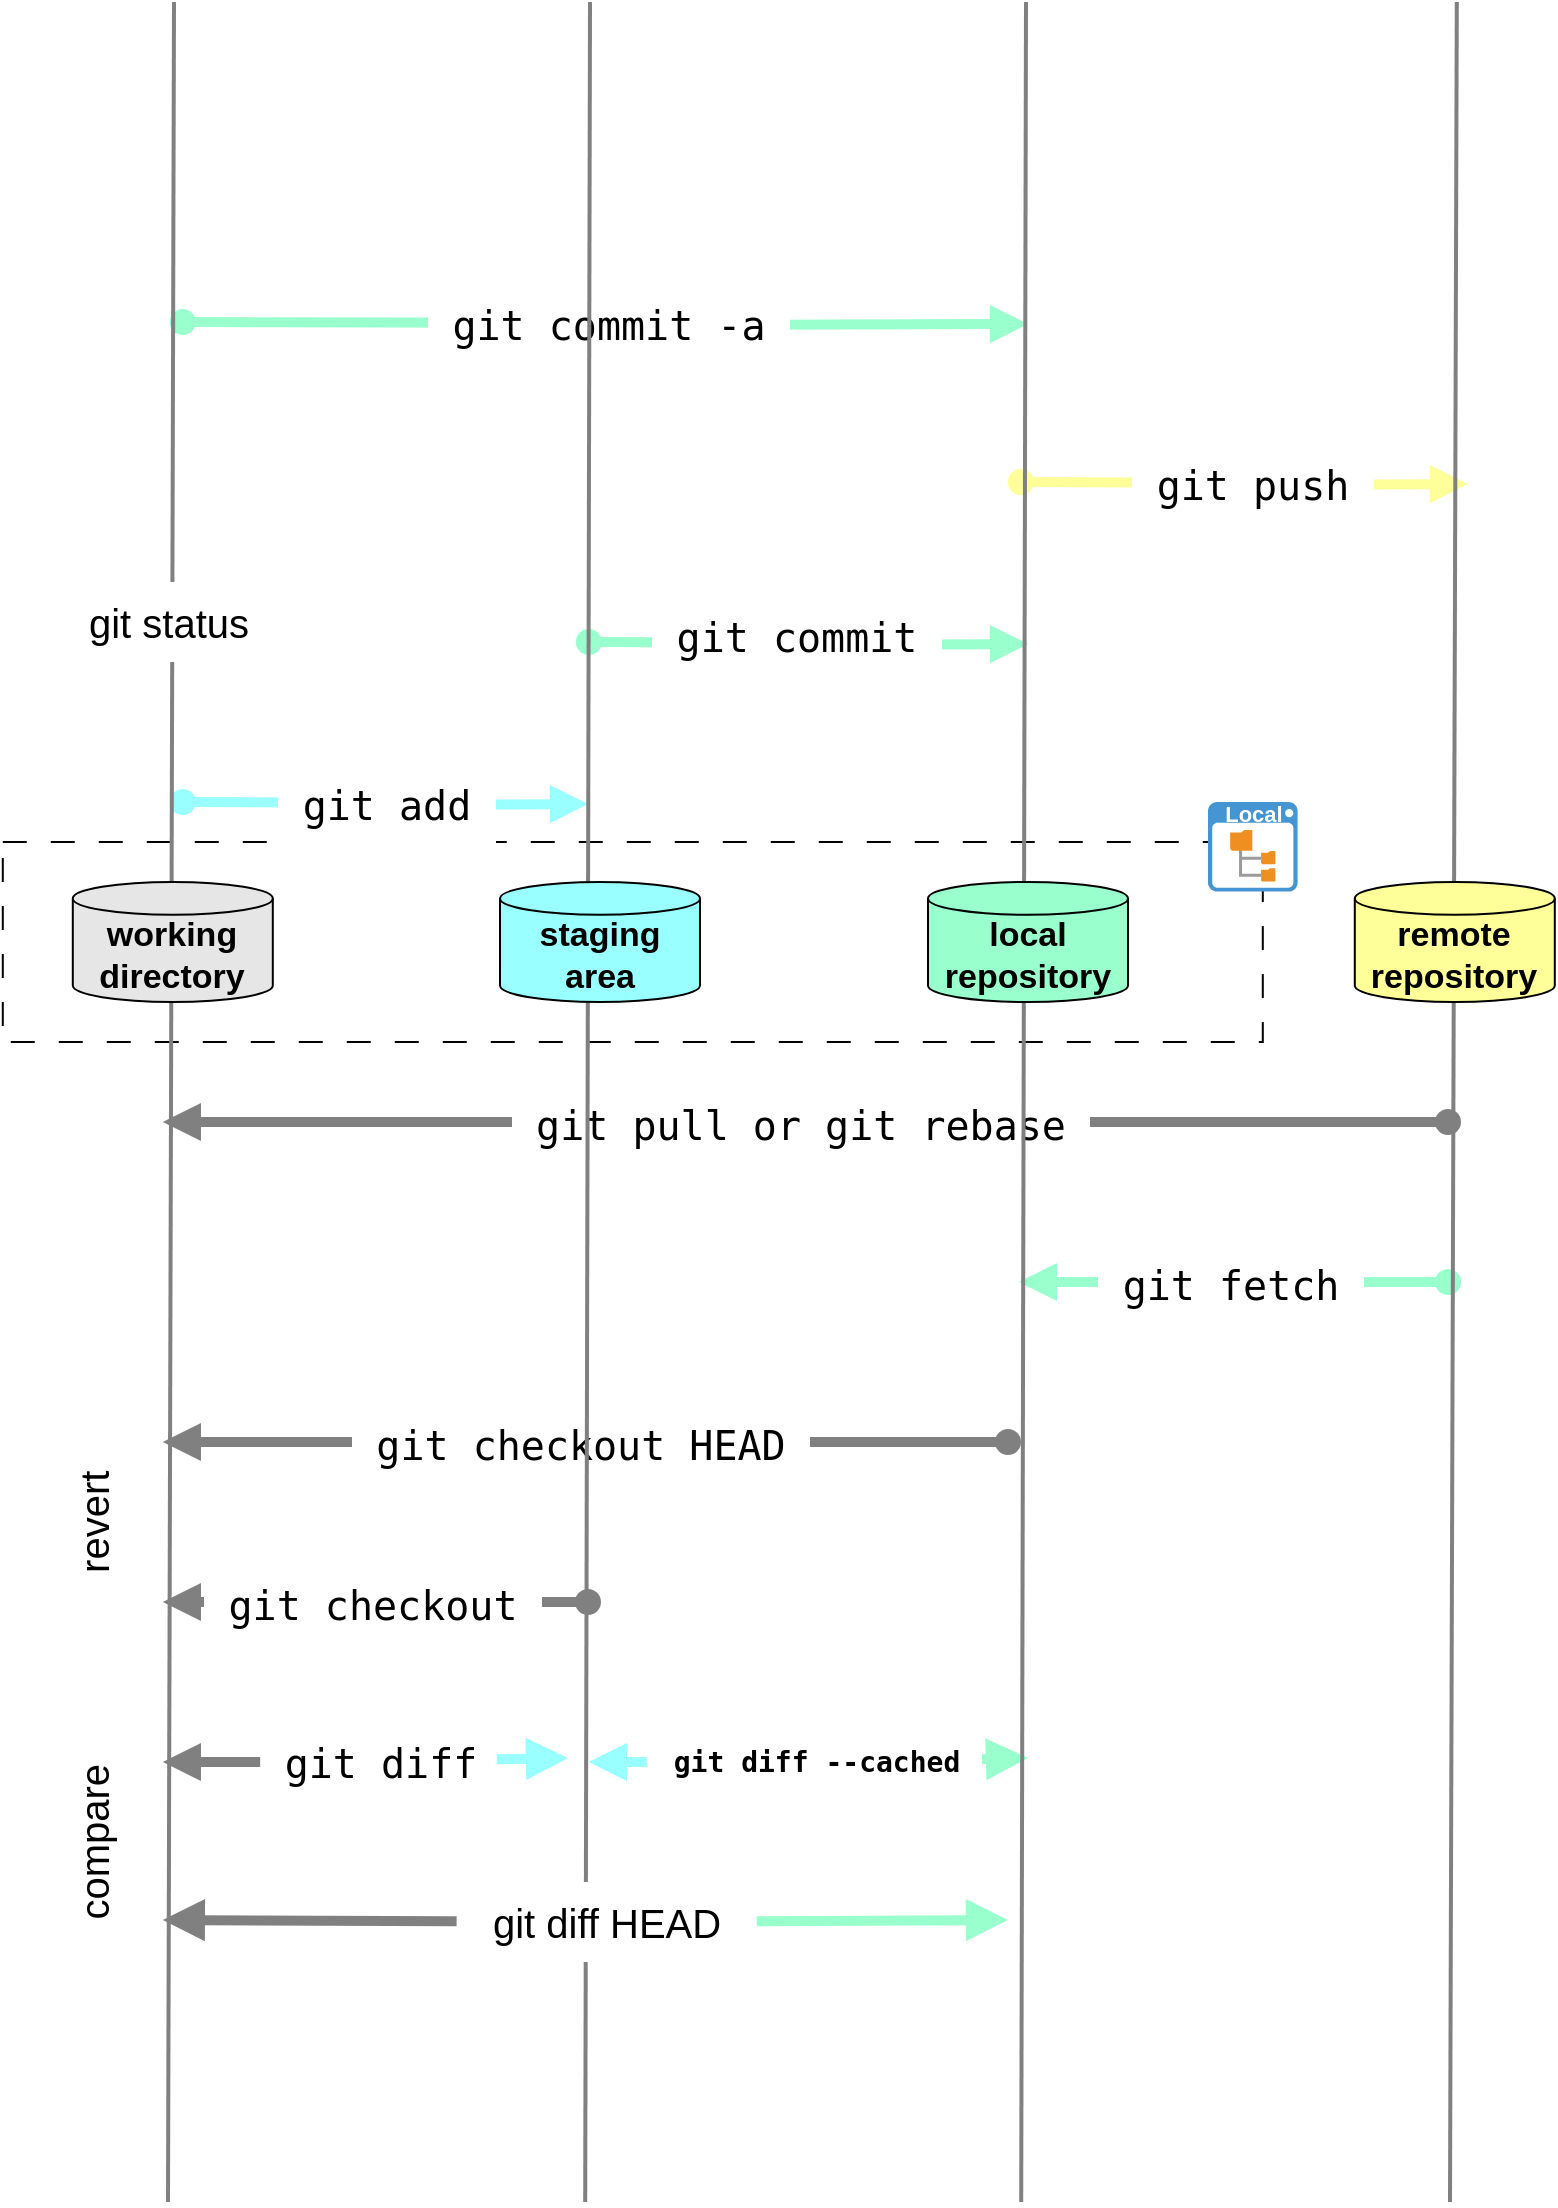 <mxfile version="24.0.7" type="github" pages="3">
  <diagram name="3 areas" id="zJqC7b9IynARBR749QTm">
    <mxGraphModel dx="1202" dy="542" grid="1" gridSize="10" guides="1" tooltips="1" connect="1" arrows="1" fold="1" page="1" pageScale="1" pageWidth="827" pageHeight="1169" math="0" shadow="0">
      <root>
        <mxCell id="0" />
        <mxCell id="1" parent="0" />
        <mxCell id="27pTSMQi8Gh_r-mLNvT4-14" value="" style="rounded=0;whiteSpace=wrap;html=1;hachureGap=4;fontFamily=Architects Daughter;fontSource=https%3A%2F%2Ffonts.googleapis.com%2Fcss%3Ffamily%3DArchitects%2BDaughter;fillColor=none;dashed=1;dashPattern=12 12;" vertex="1" parent="1">
          <mxGeometry x="37.4" y="440" width="630" height="100" as="geometry" />
        </mxCell>
        <mxCell id="0hkWVxESS4iukIDbZFaX-29" value="&lt;pre&gt;&lt;br&gt;&lt;/pre&gt;" style="html=1;verticalAlign=bottom;startArrow=oval;startFill=1;endArrow=block;startSize=8;curved=0;rounded=0;shadow=0;strokeColor=#99FFCC;align=center;fontFamily=Helvetica;fontSize=11;fontColor=default;labelBackgroundColor=default;edgeStyle=orthogonalEdgeStyle;flowAnimation=0;strokeWidth=5;" parent="1" edge="1">
          <mxGeometry x="0.002" width="60" relative="1" as="geometry">
            <mxPoint x="127.4" y="180.0" as="sourcePoint" />
            <mxPoint x="550" y="181" as="targetPoint" />
            <mxPoint as="offset" />
          </mxGeometry>
        </mxCell>
        <mxCell id="0hkWVxESS4iukIDbZFaX-36" value="&lt;pre&gt;&lt;font style=&quot;font-size: 20px;&quot;&gt; git commit -a &lt;/font&gt;&lt;/pre&gt;" style="edgeLabel;html=1;align=center;verticalAlign=middle;resizable=0;points=[];fontFamily=Helvetica;fontSize=11;fontColor=default;labelBackgroundColor=default;" parent="0hkWVxESS4iukIDbZFaX-29" vertex="1" connectable="0">
          <mxGeometry x="0.009" y="1" relative="1" as="geometry">
            <mxPoint as="offset" />
          </mxGeometry>
        </mxCell>
        <mxCell id="0hkWVxESS4iukIDbZFaX-25" value="&lt;pre&gt;&lt;br&gt;&lt;/pre&gt;" style="html=1;verticalAlign=bottom;startArrow=oval;startFill=1;endArrow=block;startSize=8;curved=0;rounded=0;shadow=0;strokeColor=#99FFCC;align=center;fontFamily=Helvetica;fontSize=11;fontColor=default;labelBackgroundColor=default;edgeStyle=orthogonalEdgeStyle;flowAnimation=0;strokeWidth=5;" parent="1" edge="1">
          <mxGeometry x="0.002" width="60" relative="1" as="geometry">
            <mxPoint x="330.4" y="340.0" as="sourcePoint" />
            <mxPoint x="550" y="341" as="targetPoint" />
            <mxPoint as="offset" />
          </mxGeometry>
        </mxCell>
        <mxCell id="0hkWVxESS4iukIDbZFaX-34" value="&lt;pre&gt;&lt;font style=&quot;font-size: 20px;&quot;&gt; git commit &lt;/font&gt;&lt;/pre&gt;" style="edgeLabel;html=1;align=center;verticalAlign=middle;resizable=0;points=[];fontFamily=Helvetica;fontSize=11;fontColor=default;labelBackgroundColor=default;" parent="0hkWVxESS4iukIDbZFaX-25" vertex="1" connectable="0">
          <mxGeometry x="-0.06" y="4" relative="1" as="geometry">
            <mxPoint as="offset" />
          </mxGeometry>
        </mxCell>
        <mxCell id="0hkWVxESS4iukIDbZFaX-26" value="&lt;pre&gt;&lt;br&gt;&lt;/pre&gt;" style="html=1;verticalAlign=bottom;startArrow=oval;startFill=1;endArrow=block;startSize=8;curved=0;rounded=0;shadow=0;strokeColor=#99FFFF;align=center;fontFamily=Helvetica;fontSize=11;fontColor=default;labelBackgroundColor=default;edgeStyle=orthogonalEdgeStyle;flowAnimation=0;strokeWidth=5;" parent="1" edge="1">
          <mxGeometry x="0.002" width="60" relative="1" as="geometry">
            <mxPoint x="127.4" y="420.0" as="sourcePoint" />
            <mxPoint x="330" y="421" as="targetPoint" />
            <mxPoint as="offset" />
          </mxGeometry>
        </mxCell>
        <mxCell id="0hkWVxESS4iukIDbZFaX-35" value="&lt;pre&gt;&lt;font style=&quot;font-size: 20px;&quot;&gt; git add &lt;/font&gt;&lt;/pre&gt;" style="edgeLabel;html=1;align=center;verticalAlign=middle;resizable=0;points=[];fontFamily=Helvetica;fontSize=11;fontColor=default;labelBackgroundColor=default;" parent="0hkWVxESS4iukIDbZFaX-26" vertex="1" connectable="0">
          <mxGeometry x="0.007" y="1" relative="1" as="geometry">
            <mxPoint x="-1" as="offset" />
          </mxGeometry>
        </mxCell>
        <mxCell id="0hkWVxESS4iukIDbZFaX-27" value="&lt;pre&gt;&lt;br&gt;&lt;/pre&gt;" style="html=1;verticalAlign=bottom;startArrow=oval;startFill=1;endArrow=block;startSize=8;curved=0;rounded=0;shadow=0;strokeColor=#FFFF99;align=center;fontFamily=Helvetica;fontSize=11;fontColor=default;labelBackgroundColor=default;edgeStyle=orthogonalEdgeStyle;flowAnimation=0;strokeWidth=5;" parent="1" edge="1">
          <mxGeometry x="0.002" width="60" relative="1" as="geometry">
            <mxPoint x="546.4" y="260.0" as="sourcePoint" />
            <mxPoint x="770" y="261" as="targetPoint" />
            <mxPoint as="offset" />
          </mxGeometry>
        </mxCell>
        <mxCell id="0hkWVxESS4iukIDbZFaX-31" value="&lt;pre&gt;&lt;font style=&quot;font-size: 20px;&quot;&gt; git push &lt;/font&gt;&lt;/pre&gt;" style="edgeLabel;html=1;align=center;verticalAlign=middle;resizable=0;points=[];fontFamily=Helvetica;fontSize=11;fontColor=default;labelBackgroundColor=default;" parent="0hkWVxESS4iukIDbZFaX-27" vertex="1" connectable="0">
          <mxGeometry x="0.031" y="1" relative="1" as="geometry">
            <mxPoint as="offset" />
          </mxGeometry>
        </mxCell>
        <mxCell id="0hkWVxESS4iukIDbZFaX-37" value="&lt;pre&gt;&lt;br&gt;&lt;/pre&gt;" style="html=1;verticalAlign=bottom;startArrow=oval;startFill=1;endArrow=block;startSize=8;curved=0;rounded=0;shadow=0;strokeColor=#808080;align=center;fontFamily=Helvetica;fontSize=11;fontColor=default;labelBackgroundColor=default;edgeStyle=orthogonalEdgeStyle;flowAnimation=0;strokeWidth=5;" parent="1" edge="1">
          <mxGeometry x="0.002" width="60" relative="1" as="geometry">
            <mxPoint x="760" y="580" as="sourcePoint" />
            <mxPoint x="117.4" y="580" as="targetPoint" />
            <mxPoint as="offset" />
          </mxGeometry>
        </mxCell>
        <mxCell id="0hkWVxESS4iukIDbZFaX-38" value="&lt;pre&gt;&lt;font style=&quot;font-size: 20px;&quot;&gt; git pull or git rebase &lt;/font&gt;&lt;/pre&gt;" style="edgeLabel;html=1;align=center;verticalAlign=middle;resizable=0;points=[];fontFamily=Helvetica;fontSize=11;fontColor=default;labelBackgroundColor=default;" parent="0hkWVxESS4iukIDbZFaX-37" vertex="1" connectable="0">
          <mxGeometry x="0.007" y="1" relative="1" as="geometry">
            <mxPoint x="-1" as="offset" />
          </mxGeometry>
        </mxCell>
        <mxCell id="0hkWVxESS4iukIDbZFaX-40" value="&lt;pre&gt;&lt;br&gt;&lt;/pre&gt;" style="html=1;verticalAlign=bottom;startArrow=oval;startFill=1;endArrow=block;startSize=8;curved=0;rounded=0;shadow=0;strokeColor=#99FFCC;align=center;fontFamily=Helvetica;fontSize=11;fontColor=default;labelBackgroundColor=default;edgeStyle=orthogonalEdgeStyle;flowAnimation=0;strokeWidth=5;" parent="1" edge="1">
          <mxGeometry x="0.002" width="60" relative="1" as="geometry">
            <mxPoint x="760" y="660" as="sourcePoint" />
            <mxPoint x="545.4" y="660" as="targetPoint" />
            <mxPoint as="offset" />
          </mxGeometry>
        </mxCell>
        <mxCell id="0hkWVxESS4iukIDbZFaX-41" value="&lt;pre&gt;&lt;font style=&quot;font-size: 20px;&quot;&gt; git fetch &lt;/font&gt;&lt;/pre&gt;" style="edgeLabel;html=1;align=center;verticalAlign=middle;resizable=0;points=[];fontFamily=Helvetica;fontSize=11;fontColor=default;labelBackgroundColor=default;" parent="0hkWVxESS4iukIDbZFaX-40" vertex="1" connectable="0">
          <mxGeometry x="0.007" y="1" relative="1" as="geometry">
            <mxPoint x="-1" as="offset" />
          </mxGeometry>
        </mxCell>
        <mxCell id="0hkWVxESS4iukIDbZFaX-42" value="&lt;pre&gt;&lt;br&gt;&lt;/pre&gt;" style="html=1;verticalAlign=bottom;startArrow=oval;startFill=1;endArrow=block;startSize=8;curved=0;rounded=0;shadow=0;strokeColor=#808080;align=center;fontFamily=Helvetica;fontSize=11;fontColor=default;labelBackgroundColor=default;edgeStyle=orthogonalEdgeStyle;flowAnimation=0;strokeWidth=5;" parent="1" edge="1">
          <mxGeometry x="0.002" width="60" relative="1" as="geometry">
            <mxPoint x="540" y="740" as="sourcePoint" />
            <mxPoint x="117.4" y="740" as="targetPoint" />
            <mxPoint as="offset" />
          </mxGeometry>
        </mxCell>
        <mxCell id="0hkWVxESS4iukIDbZFaX-43" value="&lt;pre&gt;&lt;font style=&quot;font-size: 20px;&quot;&gt; git checkout HEAD &lt;/font&gt;&lt;/pre&gt;" style="edgeLabel;html=1;align=center;verticalAlign=middle;resizable=0;points=[];fontFamily=Helvetica;fontSize=11;fontColor=default;labelBackgroundColor=default;" parent="0hkWVxESS4iukIDbZFaX-42" vertex="1" connectable="0">
          <mxGeometry x="0.007" y="1" relative="1" as="geometry">
            <mxPoint x="-1" as="offset" />
          </mxGeometry>
        </mxCell>
        <mxCell id="0hkWVxESS4iukIDbZFaX-44" value="&lt;pre&gt;&lt;br&gt;&lt;/pre&gt;" style="html=1;verticalAlign=bottom;startArrow=oval;startFill=1;endArrow=block;startSize=8;curved=0;rounded=0;shadow=0;strokeColor=#808080;align=center;fontFamily=Helvetica;fontSize=11;fontColor=default;labelBackgroundColor=default;edgeStyle=orthogonalEdgeStyle;flowAnimation=0;strokeWidth=5;" parent="1" edge="1">
          <mxGeometry x="0.002" width="60" relative="1" as="geometry">
            <mxPoint x="330" y="820" as="sourcePoint" />
            <mxPoint x="117.4" y="820" as="targetPoint" />
            <mxPoint as="offset" />
          </mxGeometry>
        </mxCell>
        <mxCell id="0hkWVxESS4iukIDbZFaX-45" value="&lt;pre&gt;&lt;font style=&quot;font-size: 20px;&quot;&gt; git checkout &lt;/font&gt;&lt;/pre&gt;" style="edgeLabel;html=1;align=center;verticalAlign=middle;resizable=0;points=[];fontFamily=Helvetica;fontSize=11;fontColor=default;labelBackgroundColor=default;" parent="0hkWVxESS4iukIDbZFaX-44" vertex="1" connectable="0">
          <mxGeometry x="0.007" y="1" relative="1" as="geometry">
            <mxPoint x="-1" as="offset" />
          </mxGeometry>
        </mxCell>
        <mxCell id="0hkWVxESS4iukIDbZFaX-47" value="&lt;font style=&quot;font-size: 20px;&quot;&gt;revert&lt;/font&gt;" style="text;html=1;align=center;verticalAlign=middle;resizable=0;points=[];autosize=1;strokeColor=none;fillColor=none;fontFamily=Helvetica;fontSize=11;fontColor=default;labelBackgroundColor=default;horizontal=0;" parent="1" vertex="1">
          <mxGeometry x="47.4" y="760" width="70" height="40" as="geometry" />
        </mxCell>
        <mxCell id="0hkWVxESS4iukIDbZFaX-56" value="&lt;font style=&quot;font-size: 20px;&quot;&gt;compare&lt;/font&gt;" style="text;html=1;align=center;verticalAlign=middle;resizable=0;points=[];autosize=1;strokeColor=none;fillColor=none;fontFamily=Helvetica;fontSize=11;fontColor=default;labelBackgroundColor=default;horizontal=0;" parent="1" vertex="1">
          <mxGeometry x="57.4" y="895" width="50" height="90" as="geometry" />
        </mxCell>
        <mxCell id="27pTSMQi8Gh_r-mLNvT4-9" value="" style="group" vertex="1" connectable="0" parent="1">
          <mxGeometry x="117.4" y="870" width="202.6" height="60" as="geometry" />
        </mxCell>
        <UserObject label="" id="0hkWVxESS4iukIDbZFaX-51">
          <mxCell style="edgeStyle=none;orthogonalLoop=1;jettySize=auto;html=1;endArrow=none;startArrow=block;rounded=0;shadow=0;strokeColor=#808080;align=center;verticalAlign=middle;fontFamily=Helvetica;fontSize=11;fontColor=default;labelBackgroundColor=default;flowAnimation=0;curved=0;strokeWidth=5;startFill=1;endFill=0;jumpStyle=none;" parent="27pTSMQi8Gh_r-mLNvT4-9" edge="1" target="27pTSMQi8Gh_r-mLNvT4-4">
            <mxGeometry width="100" relative="1" as="geometry">
              <mxPoint y="30" as="sourcePoint" />
              <mxPoint x="70.165" y="30" as="targetPoint" />
              <Array as="points" />
            </mxGeometry>
          </mxCell>
        </UserObject>
        <UserObject label="" id="27pTSMQi8Gh_r-mLNvT4-3">
          <mxCell style="edgeStyle=none;orthogonalLoop=1;jettySize=auto;html=1;endArrow=none;startArrow=block;endSize=8;startSize=8;rounded=0;shadow=0;strokeColor=#99FFFF;align=center;verticalAlign=middle;fontFamily=Helvetica;fontSize=11;fontColor=default;labelBackgroundColor=default;flowAnimation=0;curved=0;strokeWidth=5;startFill=1;endFill=0;jumpStyle=none;entryX=0.986;entryY=0.478;entryDx=0;entryDy=0;entryPerimeter=0;" edge="1" parent="27pTSMQi8Gh_r-mLNvT4-9" target="27pTSMQi8Gh_r-mLNvT4-4">
            <mxGeometry width="100" relative="1" as="geometry">
              <mxPoint x="202.6" y="28" as="sourcePoint" />
              <mxPoint x="157.87" y="28" as="targetPoint" />
              <Array as="points" />
            </mxGeometry>
          </mxCell>
        </UserObject>
        <mxCell id="27pTSMQi8Gh_r-mLNvT4-4" value="&lt;pre&gt;&lt;font style=&quot;font-size: 20px;&quot;&gt;git diff&lt;/font&gt;&lt;/pre&gt;" style="text;html=1;align=center;verticalAlign=middle;resizable=0;points=[];autosize=1;strokeColor=none;fillColor=none;fontFamily=Architects Daughter;fontSource=https%3A%2F%2Ffonts.googleapis.com%2Fcss%3Ffamily%3DArchitects%2BDaughter;gradientColor=none;" vertex="1" parent="27pTSMQi8Gh_r-mLNvT4-9">
          <mxGeometry x="48.677" width="120" height="60" as="geometry" />
        </mxCell>
        <mxCell id="27pTSMQi8Gh_r-mLNvT4-10" value="" style="group" vertex="1" connectable="0" parent="1">
          <mxGeometry x="330.4" y="870" width="219.6" height="60" as="geometry" />
        </mxCell>
        <UserObject label="" id="27pTSMQi8Gh_r-mLNvT4-11">
          <mxCell style="edgeStyle=none;orthogonalLoop=1;jettySize=auto;html=1;endArrow=none;startArrow=block;rounded=0;shadow=0;strokeColor=#99FFFF;align=center;verticalAlign=middle;fontFamily=Helvetica;fontSize=11;fontColor=default;labelBackgroundColor=default;flowAnimation=0;curved=0;strokeWidth=5;startFill=1;endFill=0;jumpStyle=none;" edge="1" parent="27pTSMQi8Gh_r-mLNvT4-10" target="27pTSMQi8Gh_r-mLNvT4-13">
            <mxGeometry width="100" relative="1" as="geometry">
              <mxPoint y="30" as="sourcePoint" />
              <mxPoint x="76.052" y="30" as="targetPoint" />
              <Array as="points" />
            </mxGeometry>
          </mxCell>
        </UserObject>
        <UserObject label="" id="27pTSMQi8Gh_r-mLNvT4-12">
          <mxCell style="edgeStyle=none;orthogonalLoop=1;jettySize=auto;html=1;endArrow=none;startArrow=block;endSize=8;startSize=8;rounded=0;shadow=0;strokeColor=#99FFCC;align=center;verticalAlign=middle;fontFamily=Helvetica;fontSize=11;fontColor=default;labelBackgroundColor=default;flowAnimation=0;curved=0;strokeWidth=5;startFill=1;endFill=0;jumpStyle=none;entryX=0.986;entryY=0.478;entryDx=0;entryDy=0;entryPerimeter=0;" edge="1" parent="27pTSMQi8Gh_r-mLNvT4-10" target="27pTSMQi8Gh_r-mLNvT4-13">
            <mxGeometry width="100" relative="1" as="geometry">
              <mxPoint x="219.6" y="28" as="sourcePoint" />
              <mxPoint x="171.117" y="28" as="targetPoint" />
              <Array as="points" />
            </mxGeometry>
          </mxCell>
        </UserObject>
        <mxCell id="27pTSMQi8Gh_r-mLNvT4-13" value="&lt;pre style=&quot;font-size: 14px;&quot;&gt;&lt;font style=&quot;font-size: 14px;&quot;&gt;git diff --cached&lt;/font&gt;&lt;/pre&gt;" style="text;html=1;align=center;verticalAlign=middle;resizable=0;points=[];autosize=1;strokeColor=none;fillColor=none;fontFamily=Architects Daughter;fontSource=https%3A%2F%2Ffonts.googleapis.com%2Fcss%3Ffamily%3DArchitects%2BDaughter;gradientColor=none;fontStyle=1;fontSize=14;" vertex="1" parent="27pTSMQi8Gh_r-mLNvT4-10">
          <mxGeometry x="28.995" width="170" height="60" as="geometry" />
        </mxCell>
        <mxCell id="27pTSMQi8Gh_r-mLNvT4-24" value="" style="group" vertex="1" connectable="0" parent="1">
          <mxGeometry x="640" y="416" width="47.4" height="48.8" as="geometry" />
        </mxCell>
        <mxCell id="27pTSMQi8Gh_r-mLNvT4-22" value="" style="shadow=0;dashed=0;html=1;strokeColor=none;fillColor=#4495D1;labelPosition=center;verticalLabelPosition=bottom;verticalAlign=top;align=center;outlineConnect=0;shape=mxgraph.veeam.2d.file_system_browser;" vertex="1" parent="27pTSMQi8Gh_r-mLNvT4-24">
          <mxGeometry y="4" width="44.8" height="44.8" as="geometry" />
        </mxCell>
        <mxCell id="27pTSMQi8Gh_r-mLNvT4-19" value="&lt;font color=&quot;#ffffff&quot;&gt;Local&amp;nbsp;&lt;/font&gt;" style="dashed=0;html=1;fillColor=none;strokeColor=none;align=center;rounded=1;arcSize=10;fontColor=#596780;fontStyle=1;fontSize=11;shadow=0" vertex="1" parent="27pTSMQi8Gh_r-mLNvT4-24">
          <mxGeometry x="1.421e-14" width="47.4" height="20" as="geometry" />
        </mxCell>
        <mxCell id="kJBUjZroPzZevEXjZhLu-1" value="" style="group" vertex="1" connectable="0" parent="1">
          <mxGeometry x="713.4" y="20" width="100" height="1100" as="geometry" />
        </mxCell>
        <mxCell id="0hkWVxESS4iukIDbZFaX-6" value="" style="endArrow=none;html=1;rounded=0;strokeWidth=2;strokeColor=#808080;movable=1;resizable=1;rotatable=1;deletable=1;editable=1;locked=0;connectable=1;" parent="kJBUjZroPzZevEXjZhLu-1" edge="1">
          <mxGeometry width="50" height="50" relative="1" as="geometry">
            <mxPoint x="47.6" y="1100" as="sourcePoint" />
            <mxPoint x="51" as="targetPoint" />
          </mxGeometry>
        </mxCell>
        <mxCell id="0hkWVxESS4iukIDbZFaX-2" value="&lt;b&gt;&lt;font style=&quot;font-size: 17px;&quot;&gt;remote repository&lt;/font&gt;&lt;/b&gt;" style="shape=cylinder3;whiteSpace=wrap;html=1;boundedLbl=1;backgroundOutline=1;size=8.2;fillColor=#FFFF99;flipH=0;flipV=0;movable=1;resizable=1;rotatable=1;deletable=1;editable=1;locked=0;connectable=1;" parent="kJBUjZroPzZevEXjZhLu-1" vertex="1">
          <mxGeometry y="440" width="100" height="60" as="geometry" />
        </mxCell>
        <mxCell id="kJBUjZroPzZevEXjZhLu-2" value="" style="group" vertex="1" connectable="0" parent="1">
          <mxGeometry x="500" y="20" width="100" height="1100" as="geometry" />
        </mxCell>
        <mxCell id="0hkWVxESS4iukIDbZFaX-5" value="" style="endArrow=none;html=1;rounded=0;strokeWidth=2;strokeColor=#808080;movable=1;resizable=1;rotatable=1;deletable=1;editable=1;locked=0;connectable=1;" parent="kJBUjZroPzZevEXjZhLu-2" edge="1">
          <mxGeometry width="50" height="50" relative="1" as="geometry">
            <mxPoint x="46.6" y="1100" as="sourcePoint" />
            <mxPoint x="49" as="targetPoint" />
          </mxGeometry>
        </mxCell>
        <mxCell id="0hkWVxESS4iukIDbZFaX-3" value="&lt;b&gt;&lt;font style=&quot;font-size: 17px;&quot;&gt;local repository&lt;/font&gt;&lt;/b&gt;" style="shape=cylinder3;whiteSpace=wrap;html=1;boundedLbl=1;backgroundOutline=1;size=8.2;fillColor=#99FFCC;flipH=0;flipV=0;movable=1;resizable=1;rotatable=1;deletable=1;editable=1;locked=0;connectable=1;" parent="kJBUjZroPzZevEXjZhLu-2" vertex="1">
          <mxGeometry y="440" width="100" height="60" as="geometry" />
        </mxCell>
        <mxCell id="kJBUjZroPzZevEXjZhLu-3" value="" style="group" vertex="1" connectable="0" parent="1">
          <mxGeometry x="286" y="20" width="100" height="1100" as="geometry" />
        </mxCell>
        <mxCell id="0hkWVxESS4iukIDbZFaX-7" value="" style="endArrow=none;html=1;rounded=0;strokeWidth=2;strokeColor=#808080;movable=1;resizable=1;rotatable=1;deletable=1;editable=1;locked=0;connectable=1;" parent="kJBUjZroPzZevEXjZhLu-3" edge="1">
          <mxGeometry width="50" height="50" relative="1" as="geometry">
            <mxPoint x="42.6" y="1100" as="sourcePoint" />
            <mxPoint x="45" as="targetPoint" />
          </mxGeometry>
        </mxCell>
        <mxCell id="0hkWVxESS4iukIDbZFaX-4" value="&lt;span style=&quot;font-size: 17px;&quot;&gt;&lt;b&gt;staging area&lt;/b&gt;&lt;/span&gt;" style="shape=cylinder3;whiteSpace=wrap;html=1;boundedLbl=1;backgroundOutline=1;size=8.2;fillColor=#99FFFF;flipH=0;flipV=0;movable=1;resizable=1;rotatable=1;deletable=1;editable=1;locked=0;connectable=1;" parent="kJBUjZroPzZevEXjZhLu-3" vertex="1">
          <mxGeometry y="440" width="100" height="60" as="geometry" />
        </mxCell>
        <mxCell id="kJBUjZroPzZevEXjZhLu-5" value="" style="group" vertex="1" connectable="0" parent="1">
          <mxGeometry x="72.4" y="20" width="100" height="1100" as="geometry" />
        </mxCell>
        <mxCell id="0hkWVxESS4iukIDbZFaX-8" value="" style="endArrow=none;html=1;rounded=0;strokeWidth=2;strokeColor=#808080;movable=1;resizable=1;rotatable=1;deletable=1;editable=1;locked=0;connectable=1;" parent="kJBUjZroPzZevEXjZhLu-5" edge="1">
          <mxGeometry width="50" height="50" relative="1" as="geometry">
            <mxPoint x="47.6" y="1100" as="sourcePoint" />
            <mxPoint x="50.6" as="targetPoint" />
          </mxGeometry>
        </mxCell>
        <mxCell id="0hkWVxESS4iukIDbZFaX-1" value="&lt;b&gt;&lt;font style=&quot;font-size: 17px;&quot;&gt;working directory&lt;/font&gt;&lt;/b&gt;" style="shape=cylinder3;whiteSpace=wrap;html=1;boundedLbl=1;backgroundOutline=1;size=8.2;fillColor=#E6E6E6;flipH=0;flipV=0;movable=1;resizable=1;rotatable=1;deletable=1;editable=1;locked=0;connectable=1;" parent="kJBUjZroPzZevEXjZhLu-5" vertex="1">
          <mxGeometry y="440" width="100" height="60" as="geometry" />
        </mxCell>
        <mxCell id="ZFvC5M6w4cuUYhDjQRLu-1" value="&lt;font style=&quot;font-size: 20px;&quot;&gt;git status&lt;/font&gt;" style="text;html=1;align=center;verticalAlign=middle;resizable=0;points=[];autosize=1;strokeColor=none;fillColor=default;" vertex="1" parent="kJBUjZroPzZevEXjZhLu-5">
          <mxGeometry x="-2.4" y="290" width="100" height="40" as="geometry" />
        </mxCell>
        <mxCell id="27pTSMQi8Gh_r-mLNvT4-8" value="" style="group" vertex="1" connectable="0" parent="1">
          <mxGeometry x="117.4" y="960" width="422.6" height="40" as="geometry" />
        </mxCell>
        <mxCell id="0hkWVxESS4iukIDbZFaX-55" value="" style="edgeStyle=none;orthogonalLoop=1;jettySize=auto;html=1;endArrow=none;startArrow=block;endSize=8;startSize=8;rounded=0;shadow=0;strokeColor=#808080;align=center;verticalAlign=middle;fontFamily=Helvetica;fontSize=11;fontColor=default;labelBackgroundColor=default;flowAnimation=0;curved=1;strokeWidth=5;startFill=1;endFill=0;" parent="27pTSMQi8Gh_r-mLNvT4-8" edge="1" target="27pTSMQi8Gh_r-mLNvT4-6">
          <mxGeometry width="100" relative="1" as="geometry">
            <mxPoint y="19" as="sourcePoint" />
            <mxPoint x="128.617" y="19" as="targetPoint" />
            <Array as="points" />
          </mxGeometry>
        </mxCell>
        <mxCell id="27pTSMQi8Gh_r-mLNvT4-6" value="&lt;span style=&quot;font-family: Helvetica; font-size: 20px; background-color: rgb(255, 255, 255);&quot;&gt;&amp;nbsp;git&amp;nbsp;diff HEAD&amp;nbsp;&lt;/span&gt;" style="text;html=1;align=center;verticalAlign=middle;resizable=0;points=[];autosize=1;strokeColor=none;fillColor=default;fontFamily=Architects Daughter;fontSource=https%3A%2F%2Ffonts.googleapis.com%2Fcss%3Ffamily%3DArchitects%2BDaughter;flipH=0;flipV=1;" vertex="1" parent="27pTSMQi8Gh_r-mLNvT4-8">
          <mxGeometry x="146.991" width="150" height="40" as="geometry" />
        </mxCell>
        <UserObject label="" id="27pTSMQi8Gh_r-mLNvT4-7">
          <mxCell style="edgeStyle=none;orthogonalLoop=1;jettySize=auto;html=1;endArrow=none;startArrow=block;endSize=8;startSize=8;rounded=0;shadow=0;strokeColor=#99FFCC;align=center;verticalAlign=middle;fontFamily=Helvetica;fontSize=11;fontColor=default;labelBackgroundColor=default;flowAnimation=0;curved=0;strokeWidth=5;startFill=1;endFill=0;jumpStyle=none;" edge="1" parent="27pTSMQi8Gh_r-mLNvT4-8" target="27pTSMQi8Gh_r-mLNvT4-6">
            <mxGeometry width="100" relative="1" as="geometry">
              <mxPoint x="422.6" y="19" as="sourcePoint" />
              <mxPoint x="312.357" y="19" as="targetPoint" />
              <Array as="points" />
            </mxGeometry>
          </mxCell>
        </UserObject>
        <mxCell id="27pTSMQi8Gh_r-mLNvT4-42" value="File status" parent="0" />
      </root>
    </mxGraphModel>
  </diagram>
  <diagram id="48pv1piM8zrW4aCiMmBJ" name="4 files statuses">
    <mxGraphModel dx="1202" dy="542" grid="1" gridSize="10" guides="1" tooltips="1" connect="1" arrows="1" fold="1" page="1" pageScale="1" pageWidth="1169" pageHeight="827" math="0" shadow="0">
      <root>
        <mxCell id="0" />
        <mxCell id="1" parent="0" />
        <mxCell id="MZME8LE3W0G9AgC13R30-1" value="" style="edgeStyle=orthogonalEdgeStyle;rounded=0;orthogonalLoop=1;jettySize=auto;html=1;curved=1;" edge="1" parent="1" source="MZME8LE3W0G9AgC13R30-3" target="MZME8LE3W0G9AgC13R30-6">
          <mxGeometry relative="1" as="geometry">
            <Array as="points">
              <mxPoint x="299" y="304" />
              <mxPoint x="489" y="304" />
            </Array>
          </mxGeometry>
        </mxCell>
        <mxCell id="MZME8LE3W0G9AgC13R30-2" value="&lt;font style=&quot;font-size: 20px;&quot;&gt;add file&lt;/font&gt;" style="edgeLabel;html=1;align=center;verticalAlign=middle;resizable=0;points=[];" vertex="1" connectable="0" parent="MZME8LE3W0G9AgC13R30-1">
          <mxGeometry x="0.002" y="-1" relative="1" as="geometry">
            <mxPoint as="offset" />
          </mxGeometry>
        </mxCell>
        <mxCell id="MZME8LE3W0G9AgC13R30-3" value="&lt;font style=&quot;font-size: 20px; background-color: rgb(153, 255, 204);&quot;&gt;untracked&lt;/font&gt;" style="sketch=0;aspect=fixed;pointerEvents=1;shadow=0;dashed=0;html=1;strokeColor=none;labelPosition=center;verticalLabelPosition=bottom;verticalAlign=top;align=center;shape=mxgraph.azure.rdp_remoting_file;fillColor=#0078D7;flipH=0;" vertex="1" parent="1">
          <mxGeometry x="275" y="374" width="48" height="50" as="geometry" />
        </mxCell>
        <mxCell id="MZME8LE3W0G9AgC13R30-4" value="" style="edgeStyle=orthogonalEdgeStyle;rounded=0;orthogonalLoop=1;jettySize=auto;html=1;curved=1;exitX=0.9;exitY=0.1;exitDx=0;exitDy=0;exitPerimeter=0;" edge="1" parent="1" source="MZME8LE3W0G9AgC13R30-6" target="MZME8LE3W0G9AgC13R30-9">
          <mxGeometry relative="1" as="geometry">
            <Array as="points">
              <mxPoint x="508" y="294" />
              <mxPoint x="679" y="294" />
            </Array>
          </mxGeometry>
        </mxCell>
        <mxCell id="MZME8LE3W0G9AgC13R30-5" value="&lt;font style=&quot;font-size: 20px;&quot;&gt;edit file&lt;/font&gt;" style="edgeLabel;html=1;align=center;verticalAlign=middle;resizable=0;points=[];" vertex="1" connectable="0" parent="MZME8LE3W0G9AgC13R30-4">
          <mxGeometry x="0.006" y="4" relative="1" as="geometry">
            <mxPoint as="offset" />
          </mxGeometry>
        </mxCell>
        <mxCell id="MZME8LE3W0G9AgC13R30-6" value="&lt;font style=&quot;font-size: 20px;&quot;&gt;unmodified&lt;/font&gt;" style="sketch=0;aspect=fixed;pointerEvents=1;shadow=0;dashed=0;html=1;strokeColor=none;labelPosition=center;verticalLabelPosition=bottom;verticalAlign=top;align=center;shape=mxgraph.azure.rdp_remoting_file;fillColor=#0078D7;flipH=0;" vertex="1" parent="1">
          <mxGeometry x="465" y="374" width="48" height="50" as="geometry" />
        </mxCell>
        <mxCell id="MZME8LE3W0G9AgC13R30-7" value="" style="edgeStyle=orthogonalEdgeStyle;rounded=0;orthogonalLoop=1;jettySize=auto;html=1;curved=1;exitX=0.9;exitY=0.1;exitDx=0;exitDy=0;exitPerimeter=0;" edge="1" parent="1" source="MZME8LE3W0G9AgC13R30-9" target="MZME8LE3W0G9AgC13R30-12">
          <mxGeometry relative="1" as="geometry">
            <Array as="points">
              <mxPoint x="698" y="294" />
              <mxPoint x="869" y="294" />
            </Array>
          </mxGeometry>
        </mxCell>
        <mxCell id="MZME8LE3W0G9AgC13R30-8" value="&lt;font style=&quot;font-size: 20px;&quot;&gt;stage file&lt;/font&gt;" style="edgeLabel;html=1;align=center;verticalAlign=middle;resizable=0;points=[];" vertex="1" connectable="0" parent="MZME8LE3W0G9AgC13R30-7">
          <mxGeometry x="-0.079" y="3" relative="1" as="geometry">
            <mxPoint as="offset" />
          </mxGeometry>
        </mxCell>
        <mxCell id="MZME8LE3W0G9AgC13R30-9" value="&lt;font style=&quot;font-size: 20px;&quot;&gt;modified&lt;/font&gt;" style="sketch=0;aspect=fixed;pointerEvents=1;shadow=0;dashed=0;html=1;strokeColor=none;labelPosition=center;verticalLabelPosition=bottom;verticalAlign=top;align=center;shape=mxgraph.azure.rdp_remoting_file;fillColor=#0078D7;flipH=0;" vertex="1" parent="1">
          <mxGeometry x="655" y="374" width="48" height="50" as="geometry" />
        </mxCell>
        <mxCell id="MZME8LE3W0G9AgC13R30-10" style="edgeStyle=orthogonalEdgeStyle;rounded=0;orthogonalLoop=1;jettySize=auto;html=1;exitX=0.5;exitY=1;exitDx=0;exitDy=0;exitPerimeter=0;curved=1;entryX=0.96;entryY=0.96;entryDx=0;entryDy=0;entryPerimeter=0;strokeWidth=1;" edge="1" parent="1" source="MZME8LE3W0G9AgC13R30-12" target="MZME8LE3W0G9AgC13R30-6">
          <mxGeometry relative="1" as="geometry">
            <mxPoint x="485" y="424" as="targetPoint" />
            <Array as="points">
              <mxPoint x="869" y="534.03" />
              <mxPoint x="511" y="534.03" />
            </Array>
          </mxGeometry>
        </mxCell>
        <mxCell id="MZME8LE3W0G9AgC13R30-11" value="&lt;font style=&quot;font-size: 20px;&quot;&gt;commit&lt;/font&gt;" style="edgeLabel;html=1;align=center;verticalAlign=middle;resizable=0;points=[];" vertex="1" connectable="0" parent="MZME8LE3W0G9AgC13R30-10">
          <mxGeometry x="-0.002" relative="1" as="geometry">
            <mxPoint as="offset" />
          </mxGeometry>
        </mxCell>
        <mxCell id="MZME8LE3W0G9AgC13R30-12" value="&lt;font style=&quot;font-size: 20px;&quot;&gt;staged&lt;/font&gt;" style="sketch=0;aspect=fixed;pointerEvents=1;shadow=0;dashed=0;html=1;strokeColor=none;labelPosition=center;verticalLabelPosition=bottom;verticalAlign=top;align=center;shape=mxgraph.azure.rdp_remoting_file;fillColor=#0078D7;flipH=0;" vertex="1" parent="1">
          <mxGeometry x="845" y="374" width="48" height="50" as="geometry" />
        </mxCell>
        <mxCell id="MZME8LE3W0G9AgC13R30-13" style="edgeStyle=orthogonalEdgeStyle;rounded=0;orthogonalLoop=1;jettySize=auto;html=1;exitX=0.5;exitY=1;exitDx=0;exitDy=0;exitPerimeter=0;entryX=0.5;entryY=1;entryDx=0;entryDy=0;entryPerimeter=0;curved=1;" edge="1" parent="1" source="MZME8LE3W0G9AgC13R30-6" target="MZME8LE3W0G9AgC13R30-3">
          <mxGeometry relative="1" as="geometry">
            <Array as="points">
              <mxPoint x="489" y="534.03" />
              <mxPoint x="299" y="534.03" />
            </Array>
          </mxGeometry>
        </mxCell>
        <mxCell id="MZME8LE3W0G9AgC13R30-14" value="&lt;font style=&quot;font-size: 20px;&quot;&gt;remove file&lt;/font&gt;" style="edgeLabel;html=1;align=center;verticalAlign=middle;resizable=0;points=[];" vertex="1" connectable="0" parent="MZME8LE3W0G9AgC13R30-13">
          <mxGeometry x="0.018" y="-2" relative="1" as="geometry">
            <mxPoint as="offset" />
          </mxGeometry>
        </mxCell>
      </root>
    </mxGraphModel>
  </diagram>
  <diagram id="MjuzoO2JLiGAHE04lup4" name="git diff">
    <mxGraphModel dx="1262" dy="569" grid="1" gridSize="10" guides="1" tooltips="1" connect="1" arrows="1" fold="1" page="1" pageScale="1" pageWidth="827" pageHeight="1169" math="0" shadow="0">
      <root>
        <mxCell id="0" />
        <mxCell id="1" parent="0" />
      </root>
    </mxGraphModel>
  </diagram>
</mxfile>
